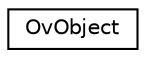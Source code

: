 digraph "Graphical Class Hierarchy"
{
  edge [fontname="Helvetica",fontsize="10",labelfontname="Helvetica",labelfontsize="10"];
  node [fontname="Helvetica",fontsize="10",shape=record];
  rankdir="LR";
  Node0 [label="OvObject",height=0.2,width=0.4,color="black", fillcolor="white", style="filled",URL="$classOvObject.html"];
}

